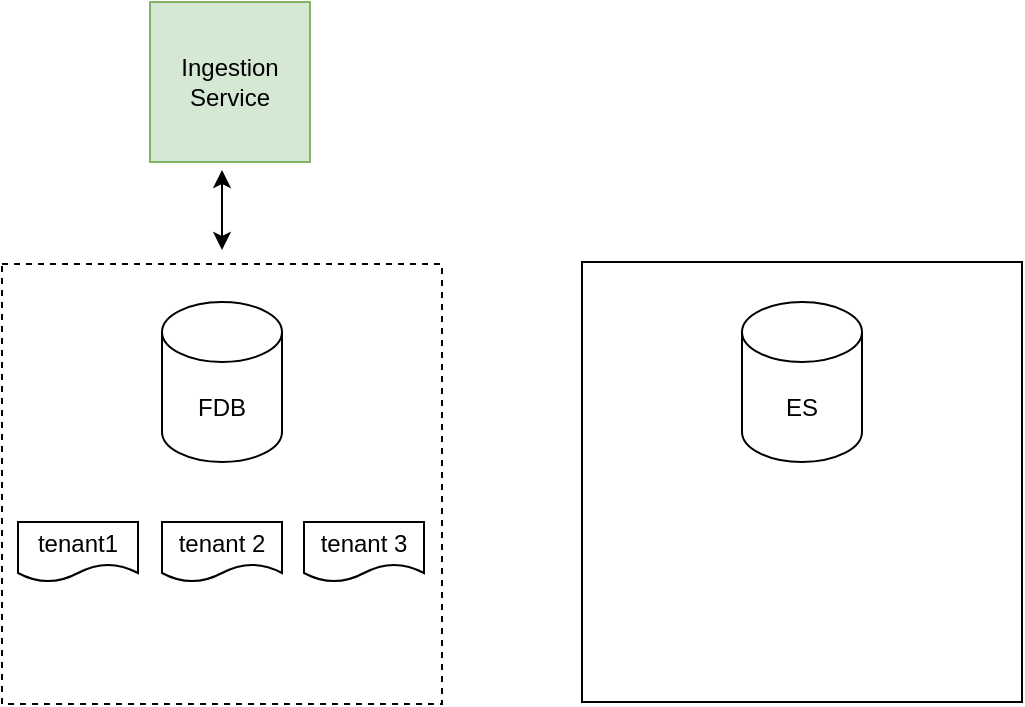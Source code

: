<mxfile version="21.2.1" type="github">
  <diagram name="Page-1" id="uSo11_-bFZ7b1Z23QGCT">
    <mxGraphModel dx="1010" dy="595" grid="1" gridSize="10" guides="1" tooltips="1" connect="1" arrows="1" fold="1" page="1" pageScale="1" pageWidth="850" pageHeight="1100" math="0" shadow="0">
      <root>
        <mxCell id="0" />
        <mxCell id="1" parent="0" />
        <mxCell id="cFvOehzgVRlUHkj_cOmT-3" value="" style="whiteSpace=wrap;html=1;aspect=fixed;dashed=1;" vertex="1" parent="1">
          <mxGeometry x="60" y="341" width="220" height="220" as="geometry" />
        </mxCell>
        <mxCell id="cFvOehzgVRlUHkj_cOmT-1" value="Ingestion Service" style="whiteSpace=wrap;html=1;aspect=fixed;fillColor=#d5e8d4;strokeColor=#82b366;" vertex="1" parent="1">
          <mxGeometry x="134" y="210" width="80" height="80" as="geometry" />
        </mxCell>
        <mxCell id="cFvOehzgVRlUHkj_cOmT-2" value="FDB" style="shape=cylinder3;whiteSpace=wrap;html=1;boundedLbl=1;backgroundOutline=1;size=15;" vertex="1" parent="1">
          <mxGeometry x="140" y="360" width="60" height="80" as="geometry" />
        </mxCell>
        <mxCell id="cFvOehzgVRlUHkj_cOmT-4" value="tenant1" style="shape=document;whiteSpace=wrap;html=1;boundedLbl=1;" vertex="1" parent="1">
          <mxGeometry x="68" y="470" width="60" height="30" as="geometry" />
        </mxCell>
        <mxCell id="cFvOehzgVRlUHkj_cOmT-5" value="tenant 2" style="shape=document;whiteSpace=wrap;html=1;boundedLbl=1;" vertex="1" parent="1">
          <mxGeometry x="140" y="470" width="60" height="30" as="geometry" />
        </mxCell>
        <mxCell id="cFvOehzgVRlUHkj_cOmT-6" value="tenant 3" style="shape=document;whiteSpace=wrap;html=1;boundedLbl=1;" vertex="1" parent="1">
          <mxGeometry x="211" y="470" width="60" height="30" as="geometry" />
        </mxCell>
        <mxCell id="cFvOehzgVRlUHkj_cOmT-8" value="" style="endArrow=classic;startArrow=classic;html=1;rounded=0;" edge="1" parent="1">
          <mxGeometry width="50" height="50" relative="1" as="geometry">
            <mxPoint x="170" y="334" as="sourcePoint" />
            <mxPoint x="170" y="294" as="targetPoint" />
          </mxGeometry>
        </mxCell>
        <mxCell id="cFvOehzgVRlUHkj_cOmT-9" value="" style="whiteSpace=wrap;html=1;aspect=fixed;" vertex="1" parent="1">
          <mxGeometry x="350" y="340" width="220" height="220" as="geometry" />
        </mxCell>
        <mxCell id="cFvOehzgVRlUHkj_cOmT-10" value="ES" style="shape=cylinder3;whiteSpace=wrap;html=1;boundedLbl=1;backgroundOutline=1;size=15;" vertex="1" parent="1">
          <mxGeometry x="430" y="360" width="60" height="80" as="geometry" />
        </mxCell>
      </root>
    </mxGraphModel>
  </diagram>
</mxfile>
